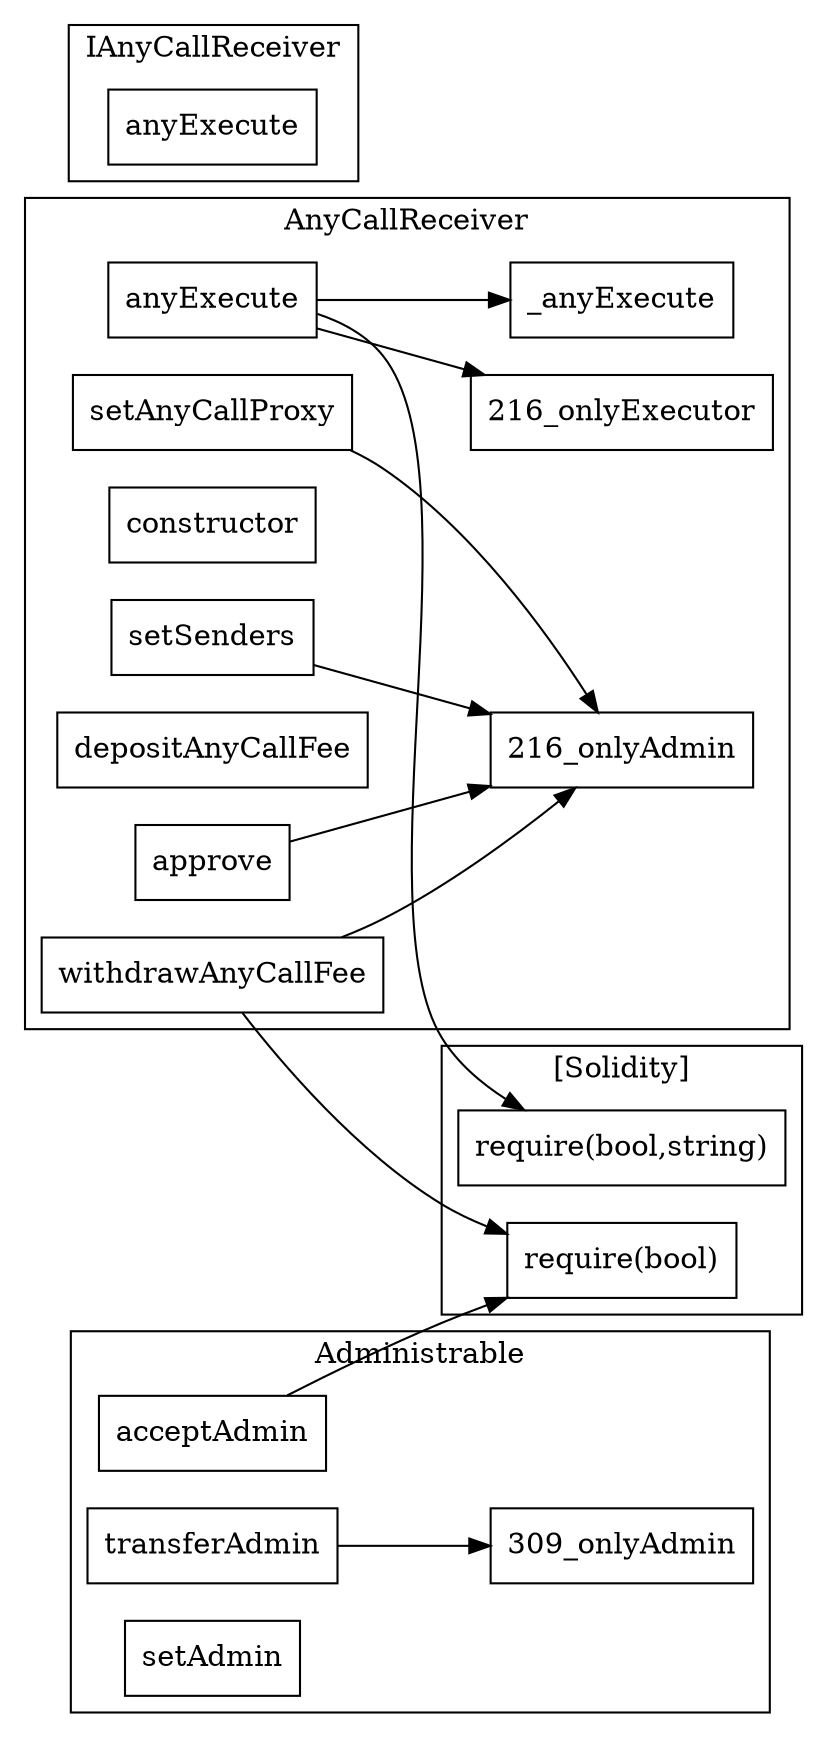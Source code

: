 strict digraph {
rankdir="LR"
node [shape=box]
subgraph cluster_216_AnyCallReceiver {
label = "AnyCallReceiver"
"216_setAnyCallProxy" [label="setAnyCallProxy"]
"216__anyExecute" [label="_anyExecute"]
"216_anyExecute" [label="anyExecute"]
"216_constructor" [label="constructor"]
"216_withdrawAnyCallFee" [label="withdrawAnyCallFee"]
"216_depositAnyCallFee" [label="depositAnyCallFee"]
"216_setSenders" [label="setSenders"]
"216_approve" [label="approve"]
"216_setAnyCallProxy" -> "216_onlyAdmin"
"216_approve" -> "216_onlyAdmin"
"216_withdrawAnyCallFee" -> "216_onlyAdmin"
"216_anyExecute" -> "216_onlyExecutor"
"216_setSenders" -> "216_onlyAdmin"
"216_anyExecute" -> "216__anyExecute"
}subgraph cluster_309_Administrable {
label = "Administrable"
"309_acceptAdmin" [label="acceptAdmin"]
"309_transferAdmin" [label="transferAdmin"]
"309_setAdmin" [label="setAdmin"]
"309_transferAdmin" -> "309_onlyAdmin"
}subgraph cluster_381_IAnyCallReceiver {
label = "IAnyCallReceiver"
"381_anyExecute" [label="anyExecute"]
}subgraph cluster_solidity {
label = "[Solidity]"
"require(bool,string)" 
"require(bool)" 
"216_withdrawAnyCallFee" -> "require(bool)"
"216_anyExecute" -> "require(bool,string)"
"309_acceptAdmin" -> "require(bool)"
}
}